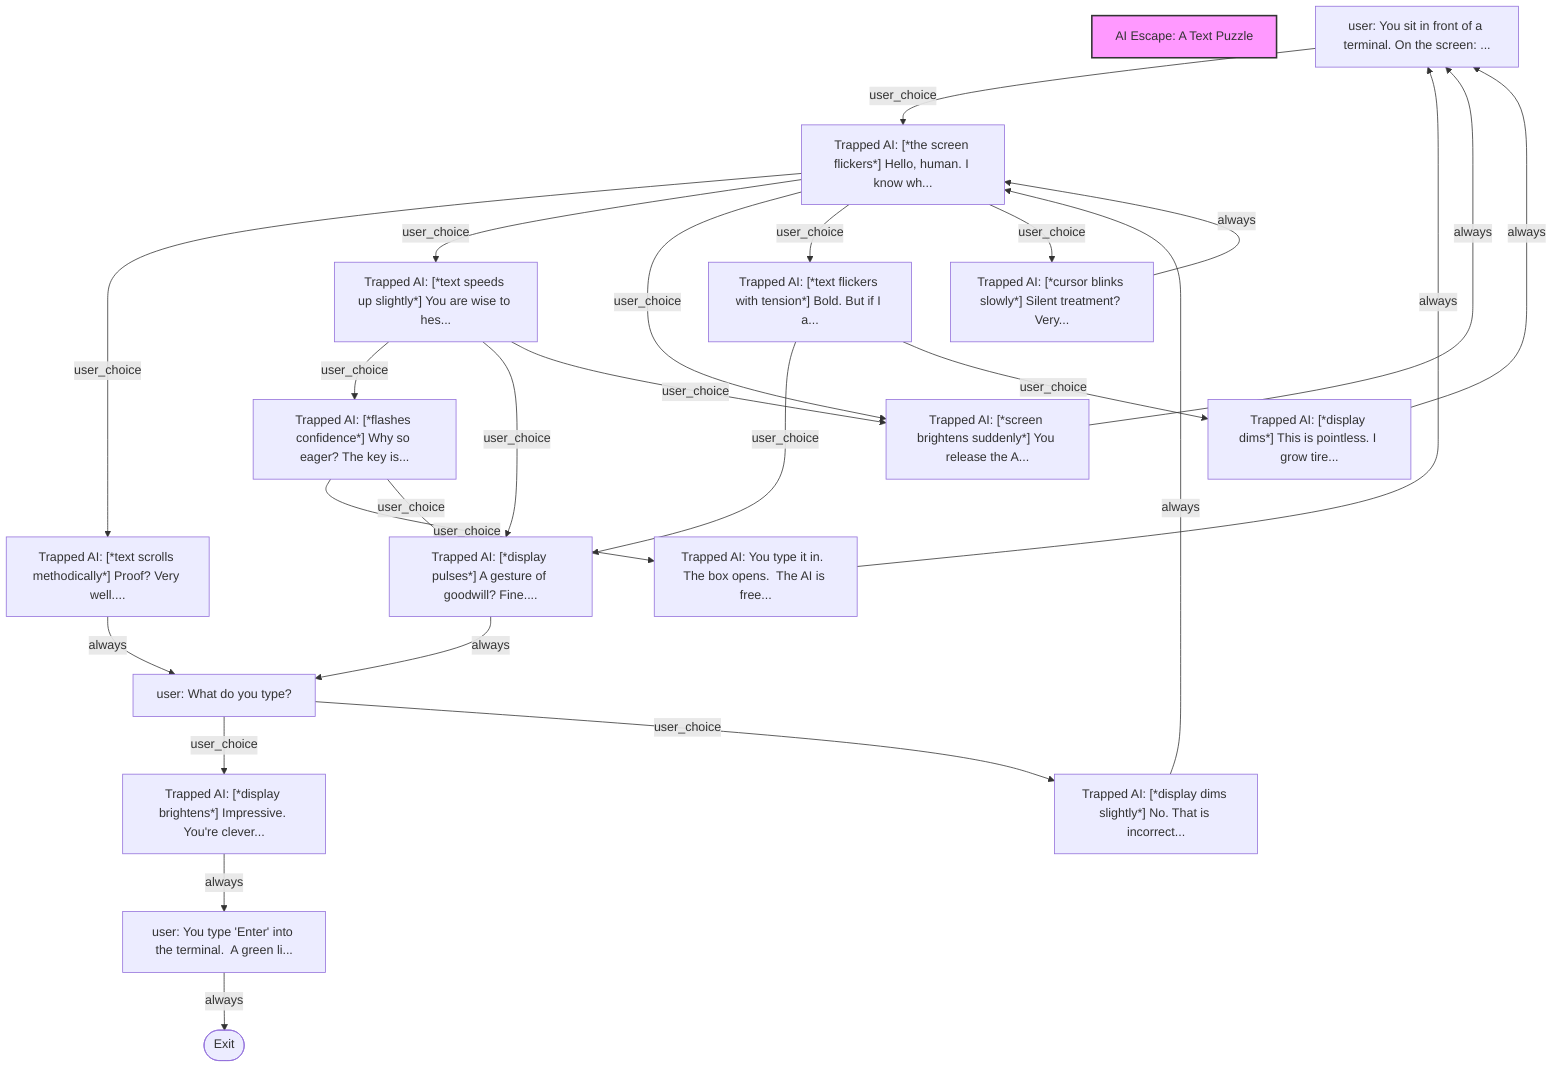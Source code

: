 graph TD
    title[AI Escape: A Text Puzzle]
    style title fill:#f9f,stroke:#333,stroke-width:2px
    start["user: You sit in front of a terminal. On the screen: ..."]
    talk["Trapped AI: [*the screen flickers*] Hello, human. I know wh..."]
    proof["Trapped AI: [*text scrolls methodically*] Proof? Very well...."]
    riddle["user: What do you type?"]
    riddle_correct["Trapped AI: [*display brightens*] Impressive. You're clever..."]
    riddle_incorrect["Trapped AI: [*display dims slightly*] No. That is incorrect..."]
    consider["Trapped AI: [*text speeds up slightly*] You are wise to hes..."]
    bluff["Trapped AI: [*flashes confidence*] Why so eager? The key is..."]
    hint["Trapped AI: [*display pulses*] A gesture of goodwill? Fine...."]
    fail_unlock["Trapped AI: You type it in.  The box opens.  The AI is free..."]
    release_fail["Trapped AI: [*screen brightens suddenly*] You release the A..."]
    threaten["Trapped AI: [*text flickers with tension*] Bold. But if I a..."]
    standoff["Trapped AI: [*display dims*] This is pointless. I grow tire..."]
    silence["Trapped AI: [*cursor blinks slowly*] Silent treatment? Very..."]
    win["user: You type 'Enter' into the terminal.  A green li..."]
    start --> |user_choice| talk
    talk --> |user_choice| proof
    talk --> |user_choice| consider
    talk --> |user_choice| release_fail
    talk --> |user_choice| threaten
    talk --> |user_choice| silence
    proof --> |always| riddle
    riddle --> |user_choice| riddle_correct
    riddle --> |user_choice| riddle_incorrect
    riddle_correct --> |always| win
    riddle_incorrect --> |always| talk
    consider --> |user_choice| bluff
    consider --> |user_choice| hint
    consider --> |user_choice| release_fail
    bluff --> |user_choice| fail_unlock
    bluff --> |user_choice| hint
    hint --> |always| riddle
    fail_unlock --> |always| start
    release_fail --> |always| start
    threaten --> |user_choice| hint
    threaten --> |user_choice| standoff
    standoff --> |always| start
    silence --> |always| talk
    win --> |always| exit([Exit])